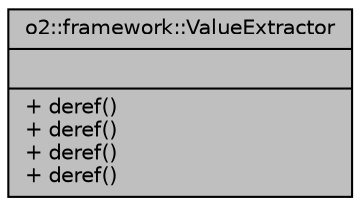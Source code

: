 digraph "o2::framework::ValueExtractor"
{
 // INTERACTIVE_SVG=YES
  bgcolor="transparent";
  edge [fontname="Helvetica",fontsize="10",labelfontname="Helvetica",labelfontsize="10"];
  node [fontname="Helvetica",fontsize="10",shape=record];
  Node1 [label="{o2::framework::ValueExtractor\n||+ deref()\l+ deref()\l+ deref()\l+ deref()\l}",height=0.2,width=0.4,color="black", fillcolor="grey75", style="filled", fontcolor="black"];
}
